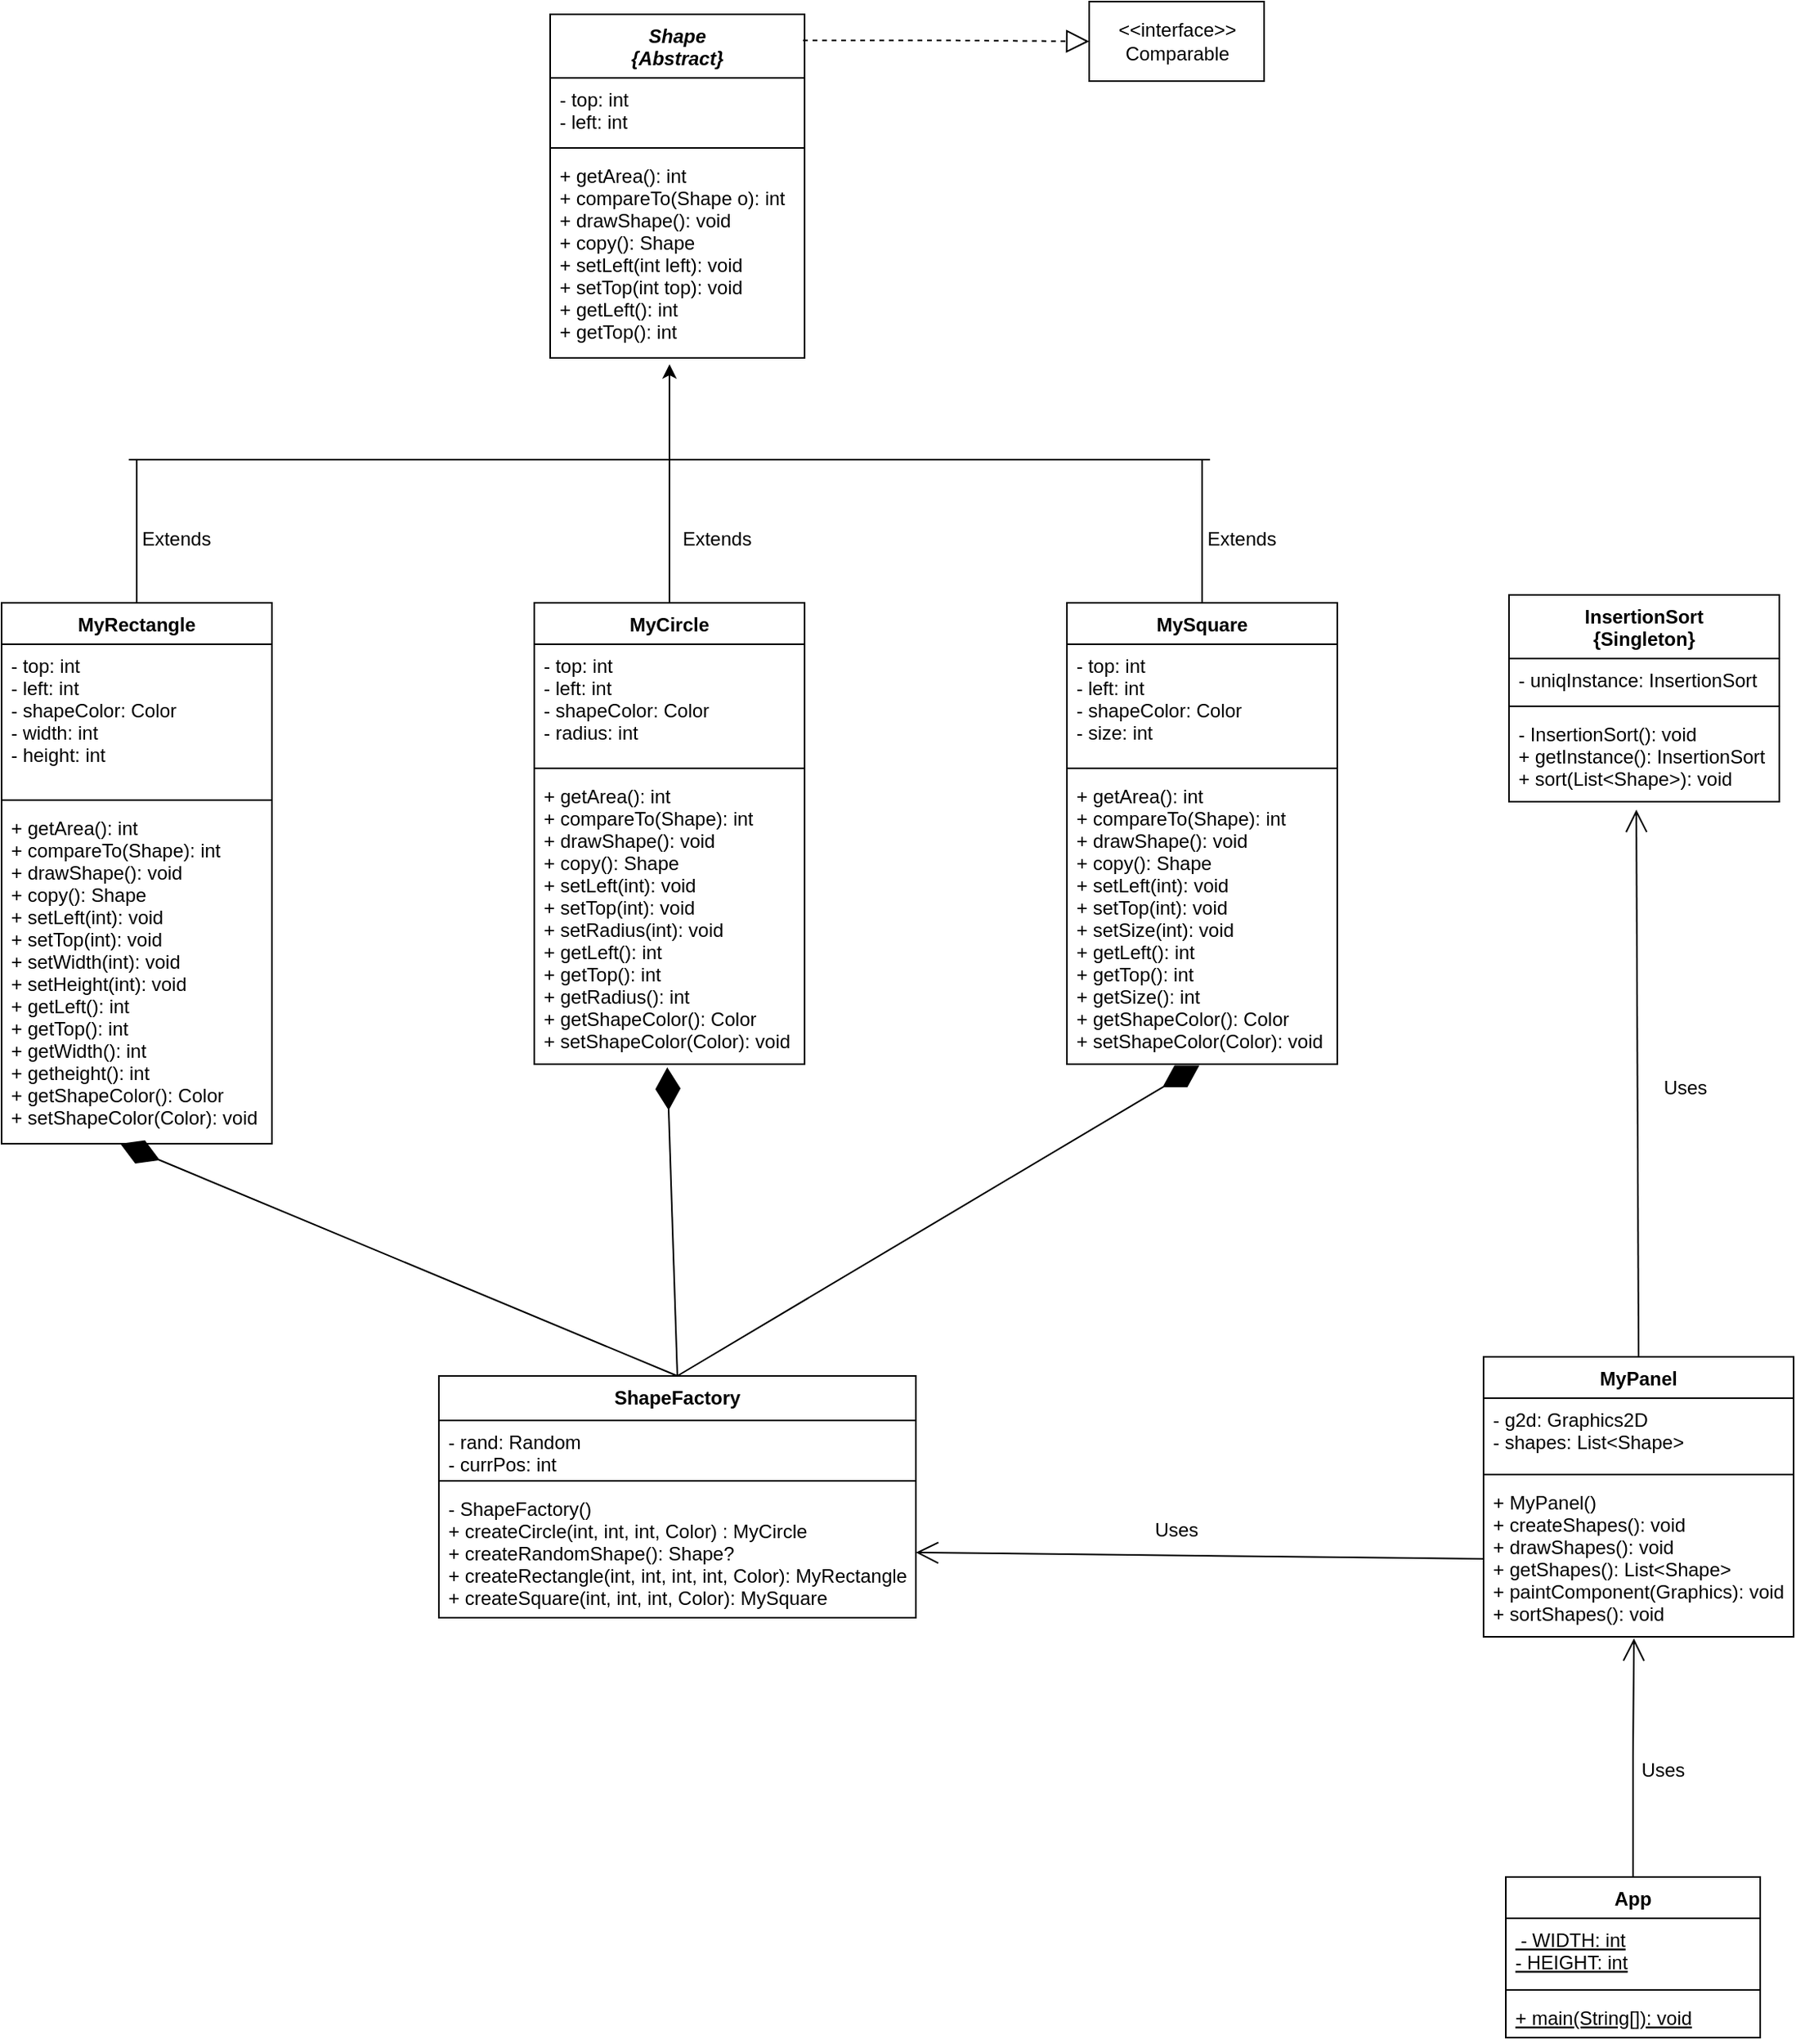<mxfile version="15.4.0" type="device"><diagram name="Page-1" id="c4acf3e9-155e-7222-9cf6-157b1a14988f"><mxGraphModel dx="1328" dy="968" grid="0" gridSize="10" guides="1" tooltips="1" connect="1" arrows="1" fold="1" page="1" pageScale="1" pageWidth="850" pageHeight="1100" background="none" math="0" shadow="0"><root><mxCell id="0"/><mxCell id="1" parent="0"/><mxCell id="lrzkr_fO4ObnSZKDynek-5" value="Shape&#10;{Abstract}&#10;" style="swimlane;fontStyle=3;align=center;verticalAlign=top;childLayout=stackLayout;horizontal=1;startSize=40;horizontalStack=0;resizeParent=1;resizeParentMax=0;resizeLast=0;collapsible=1;marginBottom=0;" parent="1" vertex="1"><mxGeometry x="455" y="180" width="160" height="216" as="geometry"/></mxCell><mxCell id="lrzkr_fO4ObnSZKDynek-6" value="- top: int&#10;- left: int   " style="text;strokeColor=none;fillColor=none;align=left;verticalAlign=top;spacingLeft=4;spacingRight=4;overflow=hidden;rotatable=0;points=[[0,0.5],[1,0.5]];portConstraint=eastwest;" parent="lrzkr_fO4ObnSZKDynek-5" vertex="1"><mxGeometry y="40" width="160" height="40" as="geometry"/></mxCell><mxCell id="lrzkr_fO4ObnSZKDynek-7" value="" style="line;strokeWidth=1;fillColor=none;align=left;verticalAlign=middle;spacingTop=-1;spacingLeft=3;spacingRight=3;rotatable=0;labelPosition=right;points=[];portConstraint=eastwest;" parent="lrzkr_fO4ObnSZKDynek-5" vertex="1"><mxGeometry y="80" width="160" height="8" as="geometry"/></mxCell><mxCell id="lrzkr_fO4ObnSZKDynek-8" value="+ getArea(): int&#10;+ compareTo(Shape o): int&#10;+ drawShape(): void&#10;+ copy(): Shape&#10;+ setLeft(int left): void&#10;+ setTop(int top): void&#10;+ getLeft(): int &#10;+ getTop(): int" style="text;strokeColor=none;fillColor=none;align=left;verticalAlign=top;spacingLeft=4;spacingRight=4;overflow=hidden;rotatable=0;points=[[0,0.5],[1,0.5]];portConstraint=eastwest;" parent="lrzkr_fO4ObnSZKDynek-5" vertex="1"><mxGeometry y="88" width="160" height="128" as="geometry"/></mxCell><mxCell id="lrzkr_fO4ObnSZKDynek-29" value="MyRectangle" style="swimlane;fontStyle=1;align=center;verticalAlign=top;childLayout=stackLayout;horizontal=1;startSize=26;horizontalStack=0;resizeParent=1;resizeParentMax=0;resizeLast=0;collapsible=1;marginBottom=0;" parent="1" vertex="1"><mxGeometry x="110" y="550" width="170" height="340" as="geometry"/></mxCell><mxCell id="lrzkr_fO4ObnSZKDynek-30" value="- top: int&#10;- left: int&#10;- shapeColor: Color&#10;- width: int&#10;- height: int" style="text;strokeColor=none;fillColor=none;align=left;verticalAlign=top;spacingLeft=4;spacingRight=4;overflow=hidden;rotatable=0;points=[[0,0.5],[1,0.5]];portConstraint=eastwest;" parent="lrzkr_fO4ObnSZKDynek-29" vertex="1"><mxGeometry y="26" width="170" height="94" as="geometry"/></mxCell><mxCell id="lrzkr_fO4ObnSZKDynek-31" value="" style="line;strokeWidth=1;fillColor=none;align=left;verticalAlign=middle;spacingTop=-1;spacingLeft=3;spacingRight=3;rotatable=0;labelPosition=right;points=[];portConstraint=eastwest;" parent="lrzkr_fO4ObnSZKDynek-29" vertex="1"><mxGeometry y="120" width="170" height="8" as="geometry"/></mxCell><mxCell id="lrzkr_fO4ObnSZKDynek-34" value="+ getArea(): int&#10;+ compareTo(Shape): int&#10;+ drawShape(): void&#10;+ copy(): Shape&#10;+ setLeft(int): void&#10;+ setTop(int): void&#10;+ setWidth(int): void&#10;+ setHeight(int): void&#10;+ getLeft(): int &#10;+ getTop(): int&#10;+ getWidth(): int&#10;+ getheight(): int&#10;+ getShapeColor(): Color&#10;+ setShapeColor(Color): void&#10;" style="text;strokeColor=none;fillColor=none;align=left;verticalAlign=top;spacingLeft=4;spacingRight=4;overflow=hidden;rotatable=0;points=[[0,0.5],[1,0.5]];portConstraint=eastwest;" parent="lrzkr_fO4ObnSZKDynek-29" vertex="1"><mxGeometry y="128" width="170" height="212" as="geometry"/></mxCell><mxCell id="lrzkr_fO4ObnSZKDynek-35" value="" style="text;strokeColor=none;fillColor=none;align=left;verticalAlign=middle;spacingTop=-1;spacingLeft=4;spacingRight=4;rotatable=0;labelPosition=right;points=[];portConstraint=eastwest;" parent="1" vertex="1"><mxGeometry x="580" y="580" width="20" height="14" as="geometry"/></mxCell><mxCell id="lrzkr_fO4ObnSZKDynek-36" value="MyCircle" style="swimlane;fontStyle=1;align=center;verticalAlign=top;childLayout=stackLayout;horizontal=1;startSize=26;horizontalStack=0;resizeParent=1;resizeParentMax=0;resizeLast=0;collapsible=1;marginBottom=0;" parent="1" vertex="1"><mxGeometry x="445" y="550" width="170" height="290" as="geometry"/></mxCell><mxCell id="lrzkr_fO4ObnSZKDynek-37" value="- top: int&#10;- left: int&#10;- shapeColor: Color&#10;- radius: int " style="text;strokeColor=none;fillColor=none;align=left;verticalAlign=top;spacingLeft=4;spacingRight=4;overflow=hidden;rotatable=0;points=[[0,0.5],[1,0.5]];portConstraint=eastwest;" parent="lrzkr_fO4ObnSZKDynek-36" vertex="1"><mxGeometry y="26" width="170" height="74" as="geometry"/></mxCell><mxCell id="lrzkr_fO4ObnSZKDynek-38" value="" style="line;strokeWidth=1;fillColor=none;align=left;verticalAlign=middle;spacingTop=-1;spacingLeft=3;spacingRight=3;rotatable=0;labelPosition=right;points=[];portConstraint=eastwest;" parent="lrzkr_fO4ObnSZKDynek-36" vertex="1"><mxGeometry y="100" width="170" height="8" as="geometry"/></mxCell><mxCell id="lrzkr_fO4ObnSZKDynek-41" value="+ getArea(): int&#10;+ compareTo(Shape): int&#10;+ drawShape(): void&#10;+ copy(): Shape&#10;+ setLeft(int): void&#10;+ setTop(int): void&#10;+ setRadius(int): void &#10;+ getLeft(): int &#10;+ getTop(): int&#10;+ getRadius(): int&#10;+ getShapeColor(): Color&#10;+ setShapeColor(Color): void &#10;" style="text;strokeColor=none;fillColor=none;align=left;verticalAlign=top;spacingLeft=4;spacingRight=4;overflow=hidden;rotatable=0;points=[[0,0.5],[1,0.5]];portConstraint=eastwest;" parent="lrzkr_fO4ObnSZKDynek-36" vertex="1"><mxGeometry y="108" width="170" height="182" as="geometry"/></mxCell><mxCell id="lrzkr_fO4ObnSZKDynek-46" value="MySquare" style="swimlane;fontStyle=1;align=center;verticalAlign=top;childLayout=stackLayout;horizontal=1;startSize=26;horizontalStack=0;resizeParent=1;resizeParentMax=0;resizeLast=0;collapsible=1;marginBottom=0;" parent="1" vertex="1"><mxGeometry x="780" y="550" width="170" height="290" as="geometry"/></mxCell><mxCell id="lrzkr_fO4ObnSZKDynek-47" value="- top: int&#10;- left: int&#10;- shapeColor: Color&#10;- size: int" style="text;strokeColor=none;fillColor=none;align=left;verticalAlign=top;spacingLeft=4;spacingRight=4;overflow=hidden;rotatable=0;points=[[0,0.5],[1,0.5]];portConstraint=eastwest;" parent="lrzkr_fO4ObnSZKDynek-46" vertex="1"><mxGeometry y="26" width="170" height="74" as="geometry"/></mxCell><mxCell id="lrzkr_fO4ObnSZKDynek-48" value="" style="line;strokeWidth=1;fillColor=none;align=left;verticalAlign=middle;spacingTop=-1;spacingLeft=3;spacingRight=3;rotatable=0;labelPosition=right;points=[];portConstraint=eastwest;" parent="lrzkr_fO4ObnSZKDynek-46" vertex="1"><mxGeometry y="100" width="170" height="8" as="geometry"/></mxCell><mxCell id="lrzkr_fO4ObnSZKDynek-49" value="+ getArea(): int&#10;+ compareTo(Shape): int&#10;+ drawShape(): void&#10;+ copy(): Shape&#10;+ setLeft(int): void&#10;+ setTop(int): void&#10;+ setSize(int): void &#10;+ getLeft(): int &#10;+ getTop(): int&#10;+ getSize(): int&#10;+ getShapeColor(): Color&#10;+ setShapeColor(Color): void &#10;" style="text;strokeColor=none;fillColor=none;align=left;verticalAlign=top;spacingLeft=4;spacingRight=4;overflow=hidden;rotatable=0;points=[[0,0.5],[1,0.5]];portConstraint=eastwest;" parent="lrzkr_fO4ObnSZKDynek-46" vertex="1"><mxGeometry y="108" width="170" height="182" as="geometry"/></mxCell><mxCell id="lrzkr_fO4ObnSZKDynek-52" value="" style="endArrow=classic;html=1;entryX=0.469;entryY=1.031;entryDx=0;entryDy=0;entryPerimeter=0;" parent="1" target="lrzkr_fO4ObnSZKDynek-8" edge="1"><mxGeometry width="50" height="50" relative="1" as="geometry"><mxPoint x="530" y="460" as="sourcePoint"/><mxPoint x="610" y="460" as="targetPoint"/></mxGeometry></mxCell><mxCell id="lrzkr_fO4ObnSZKDynek-54" value="" style="endArrow=none;html=1;" parent="1" edge="1"><mxGeometry width="50" height="50" relative="1" as="geometry"><mxPoint x="190" y="460" as="sourcePoint"/><mxPoint x="870" y="460" as="targetPoint"/></mxGeometry></mxCell><mxCell id="lrzkr_fO4ObnSZKDynek-55" value="" style="endArrow=none;html=1;exitX=0.5;exitY=0;exitDx=0;exitDy=0;" parent="1" source="lrzkr_fO4ObnSZKDynek-29" edge="1"><mxGeometry width="50" height="50" relative="1" as="geometry"><mxPoint x="560" y="510" as="sourcePoint"/><mxPoint x="195" y="460" as="targetPoint"/></mxGeometry></mxCell><mxCell id="lrzkr_fO4ObnSZKDynek-56" value="" style="endArrow=none;html=1;exitX=0.5;exitY=0;exitDx=0;exitDy=0;" parent="1" source="lrzkr_fO4ObnSZKDynek-36" edge="1"><mxGeometry width="50" height="50" relative="1" as="geometry"><mxPoint x="560" y="610" as="sourcePoint"/><mxPoint x="530" y="460" as="targetPoint"/></mxGeometry></mxCell><mxCell id="lrzkr_fO4ObnSZKDynek-57" value="" style="endArrow=none;html=1;exitX=0.5;exitY=0;exitDx=0;exitDy=0;" parent="1" source="lrzkr_fO4ObnSZKDynek-46" edge="1"><mxGeometry width="50" height="50" relative="1" as="geometry"><mxPoint x="560" y="610" as="sourcePoint"/><mxPoint x="865" y="460" as="targetPoint"/></mxGeometry></mxCell><mxCell id="lrzkr_fO4ObnSZKDynek-58" value="Extends" style="text;html=1;strokeColor=none;fillColor=none;align=center;verticalAlign=middle;whiteSpace=wrap;rounded=0;" parent="1" vertex="1"><mxGeometry x="200" y="500" width="40" height="20" as="geometry"/></mxCell><mxCell id="lrzkr_fO4ObnSZKDynek-63" value="Extends" style="text;html=1;strokeColor=none;fillColor=none;align=center;verticalAlign=middle;whiteSpace=wrap;rounded=0;" parent="1" vertex="1"><mxGeometry x="540" y="500" width="40" height="20" as="geometry"/></mxCell><mxCell id="lrzkr_fO4ObnSZKDynek-64" value="Extends" style="text;html=1;strokeColor=none;fillColor=none;align=center;verticalAlign=middle;whiteSpace=wrap;rounded=0;" parent="1" vertex="1"><mxGeometry x="870" y="500" width="40" height="20" as="geometry"/></mxCell><mxCell id="lrzkr_fO4ObnSZKDynek-66" value="InsertionSort&#10;{Singleton}" style="swimlane;fontStyle=1;align=center;verticalAlign=top;childLayout=stackLayout;horizontal=1;startSize=40;horizontalStack=0;resizeParent=1;resizeParentMax=0;resizeLast=0;collapsible=1;marginBottom=0;" parent="1" vertex="1"><mxGeometry x="1058" y="545" width="170" height="130" as="geometry"/></mxCell><mxCell id="lrzkr_fO4ObnSZKDynek-67" value="- uniqInstance: InsertionSort" style="text;strokeColor=none;fillColor=none;align=left;verticalAlign=top;spacingLeft=4;spacingRight=4;overflow=hidden;rotatable=0;points=[[0,0.5],[1,0.5]];portConstraint=eastwest;" parent="lrzkr_fO4ObnSZKDynek-66" vertex="1"><mxGeometry y="40" width="170" height="26" as="geometry"/></mxCell><mxCell id="lrzkr_fO4ObnSZKDynek-68" value="" style="line;strokeWidth=1;fillColor=none;align=left;verticalAlign=middle;spacingTop=-1;spacingLeft=3;spacingRight=3;rotatable=0;labelPosition=right;points=[];portConstraint=eastwest;" parent="lrzkr_fO4ObnSZKDynek-66" vertex="1"><mxGeometry y="66" width="170" height="8" as="geometry"/></mxCell><mxCell id="lrzkr_fO4ObnSZKDynek-69" value="- InsertionSort(): void&#10;+ getInstance(): InsertionSort&#10;+ sort(List&lt;Shape&gt;): void&#10;" style="text;strokeColor=none;fillColor=none;align=left;verticalAlign=top;spacingLeft=4;spacingRight=4;overflow=hidden;rotatable=0;points=[[0,0.5],[1,0.5]];portConstraint=eastwest;" parent="lrzkr_fO4ObnSZKDynek-66" vertex="1"><mxGeometry y="74" width="170" height="56" as="geometry"/></mxCell><mxCell id="lrzkr_fO4ObnSZKDynek-70" value="ShapeFactory&#10;" style="swimlane;fontStyle=1;align=center;verticalAlign=top;childLayout=stackLayout;horizontal=1;startSize=28;horizontalStack=0;resizeParent=1;resizeParentMax=0;resizeLast=0;collapsible=1;marginBottom=0;" parent="1" vertex="1"><mxGeometry x="385" y="1036" width="300" height="152" as="geometry"/></mxCell><mxCell id="lrzkr_fO4ObnSZKDynek-71" value="- rand: Random&#10;- currPos: int" style="text;strokeColor=none;fillColor=none;align=left;verticalAlign=top;spacingLeft=4;spacingRight=4;overflow=hidden;rotatable=0;points=[[0,0.5],[1,0.5]];portConstraint=eastwest;" parent="lrzkr_fO4ObnSZKDynek-70" vertex="1"><mxGeometry y="28" width="300" height="34" as="geometry"/></mxCell><mxCell id="lrzkr_fO4ObnSZKDynek-72" value="" style="line;strokeWidth=1;fillColor=none;align=left;verticalAlign=middle;spacingTop=-1;spacingLeft=3;spacingRight=3;rotatable=0;labelPosition=right;points=[];portConstraint=eastwest;" parent="lrzkr_fO4ObnSZKDynek-70" vertex="1"><mxGeometry y="62" width="300" height="8" as="geometry"/></mxCell><mxCell id="lrzkr_fO4ObnSZKDynek-73" value="- ShapeFactory()&#10;+ createCircle(int, int, int, Color) : MyCircle&#10;+ createRandomShape(): Shape?&#10;+ createRectangle(int, int, int, int, Color): MyRectangle&#10;+ createSquare(int, int, int, Color): MySquare" style="text;strokeColor=none;fillColor=none;align=left;verticalAlign=top;spacingLeft=4;spacingRight=4;overflow=hidden;rotatable=0;points=[[0,0.5],[1,0.5]];portConstraint=eastwest;" parent="lrzkr_fO4ObnSZKDynek-70" vertex="1"><mxGeometry y="70" width="300" height="82" as="geometry"/></mxCell><mxCell id="lrzkr_fO4ObnSZKDynek-78" value="" style="endArrow=diamondThin;endFill=1;endSize=24;html=1;exitX=0.5;exitY=0;exitDx=0;exitDy=0;entryX=0.49;entryY=1.004;entryDx=0;entryDy=0;entryPerimeter=0;" parent="1" source="lrzkr_fO4ObnSZKDynek-70" target="lrzkr_fO4ObnSZKDynek-49" edge="1"><mxGeometry width="160" relative="1" as="geometry"><mxPoint x="637" y="883" as="sourcePoint"/><mxPoint x="797" y="883" as="targetPoint"/></mxGeometry></mxCell><mxCell id="lrzkr_fO4ObnSZKDynek-79" value="" style="endArrow=diamondThin;endFill=1;endSize=24;html=1;exitX=0.5;exitY=0;exitDx=0;exitDy=0;entryX=0.492;entryY=1.011;entryDx=0;entryDy=0;entryPerimeter=0;" parent="1" source="lrzkr_fO4ObnSZKDynek-70" target="lrzkr_fO4ObnSZKDynek-41" edge="1"><mxGeometry width="160" relative="1" as="geometry"><mxPoint x="637" y="883" as="sourcePoint"/><mxPoint x="797" y="883" as="targetPoint"/></mxGeometry></mxCell><mxCell id="lrzkr_fO4ObnSZKDynek-80" value="" style="endArrow=diamondThin;endFill=1;endSize=24;html=1;exitX=0.5;exitY=0;exitDx=0;exitDy=0;entryX=0.439;entryY=1;entryDx=0;entryDy=0;entryPerimeter=0;" parent="1" source="lrzkr_fO4ObnSZKDynek-70" target="lrzkr_fO4ObnSZKDynek-34" edge="1"><mxGeometry width="160" relative="1" as="geometry"><mxPoint x="637" y="883" as="sourcePoint"/><mxPoint x="797" y="883" as="targetPoint"/></mxGeometry></mxCell><mxCell id="lrzkr_fO4ObnSZKDynek-81" value="MyPanel" style="swimlane;fontStyle=1;align=center;verticalAlign=top;childLayout=stackLayout;horizontal=1;startSize=26;horizontalStack=0;resizeParent=1;resizeParentMax=0;resizeLast=0;collapsible=1;marginBottom=0;" parent="1" vertex="1"><mxGeometry x="1042" y="1024" width="195" height="176" as="geometry"/></mxCell><mxCell id="lrzkr_fO4ObnSZKDynek-82" value="- g2d: Graphics2D&#10;- shapes: List&lt;Shape&gt; " style="text;strokeColor=none;fillColor=none;align=left;verticalAlign=top;spacingLeft=4;spacingRight=4;overflow=hidden;rotatable=0;points=[[0,0.5],[1,0.5]];portConstraint=eastwest;" parent="lrzkr_fO4ObnSZKDynek-81" vertex="1"><mxGeometry y="26" width="195" height="44" as="geometry"/></mxCell><mxCell id="lrzkr_fO4ObnSZKDynek-83" value="" style="line;strokeWidth=1;fillColor=none;align=left;verticalAlign=middle;spacingTop=-1;spacingLeft=3;spacingRight=3;rotatable=0;labelPosition=right;points=[];portConstraint=eastwest;" parent="lrzkr_fO4ObnSZKDynek-81" vertex="1"><mxGeometry y="70" width="195" height="8" as="geometry"/></mxCell><mxCell id="lrzkr_fO4ObnSZKDynek-84" value="+ MyPanel()&#10;+ createShapes(): void&#10;+ drawShapes(): void&#10;+ getShapes(): List&lt;Shape&gt;&#10;+ paintComponent(Graphics): void&#10;+ sortShapes(): void&#10;&#10;" style="text;strokeColor=none;fillColor=none;align=left;verticalAlign=top;spacingLeft=4;spacingRight=4;overflow=hidden;rotatable=0;points=[[0,0.5],[1,0.5]];portConstraint=eastwest;" parent="lrzkr_fO4ObnSZKDynek-81" vertex="1"><mxGeometry y="78" width="195" height="98" as="geometry"/></mxCell><mxCell id="lrzkr_fO4ObnSZKDynek-86" value="" style="endArrow=open;endFill=1;endSize=12;html=1;exitX=0.5;exitY=0;exitDx=0;exitDy=0;entryX=0.471;entryY=1.089;entryDx=0;entryDy=0;entryPerimeter=0;" parent="1" source="lrzkr_fO4ObnSZKDynek-81" target="lrzkr_fO4ObnSZKDynek-69" edge="1"><mxGeometry width="160" relative="1" as="geometry"><mxPoint x="1096" y="777" as="sourcePoint"/><mxPoint x="1256" y="777" as="targetPoint"/></mxGeometry></mxCell><mxCell id="lrzkr_fO4ObnSZKDynek-88" value="" style="endArrow=open;endFill=1;endSize=12;html=1;exitX=0;exitY=0.5;exitDx=0;exitDy=0;entryX=1;entryY=0.5;entryDx=0;entryDy=0;" parent="1" source="lrzkr_fO4ObnSZKDynek-84" target="lrzkr_fO4ObnSZKDynek-73" edge="1"><mxGeometry width="160" relative="1" as="geometry"><mxPoint x="738" y="1083" as="sourcePoint"/><mxPoint x="898" y="1083" as="targetPoint"/></mxGeometry></mxCell><mxCell id="fpk4Jq31zzA2S_L0nlf_-1" value="App" style="swimlane;fontStyle=1;align=center;verticalAlign=top;childLayout=stackLayout;horizontal=1;startSize=26;horizontalStack=0;resizeParent=1;resizeParentMax=0;resizeLast=0;collapsible=1;marginBottom=0;" vertex="1" parent="1"><mxGeometry x="1056" y="1351" width="160" height="101" as="geometry"/></mxCell><mxCell id="fpk4Jq31zzA2S_L0nlf_-2" value=" - WIDTH: int&#10;- HEIGHT: int" style="text;strokeColor=none;fillColor=none;align=left;verticalAlign=top;spacingLeft=4;spacingRight=4;overflow=hidden;rotatable=0;points=[[0,0.5],[1,0.5]];portConstraint=eastwest;fontStyle=4" vertex="1" parent="fpk4Jq31zzA2S_L0nlf_-1"><mxGeometry y="26" width="160" height="41" as="geometry"/></mxCell><mxCell id="fpk4Jq31zzA2S_L0nlf_-3" value="" style="line;strokeWidth=1;fillColor=none;align=left;verticalAlign=middle;spacingTop=-1;spacingLeft=3;spacingRight=3;rotatable=0;labelPosition=right;points=[];portConstraint=eastwest;" vertex="1" parent="fpk4Jq31zzA2S_L0nlf_-1"><mxGeometry y="67" width="160" height="8" as="geometry"/></mxCell><mxCell id="fpk4Jq31zzA2S_L0nlf_-4" value="+ main(String[]): void" style="text;strokeColor=none;fillColor=none;align=left;verticalAlign=top;spacingLeft=4;spacingRight=4;overflow=hidden;rotatable=0;points=[[0,0.5],[1,0.5]];portConstraint=eastwest;fontStyle=4" vertex="1" parent="fpk4Jq31zzA2S_L0nlf_-1"><mxGeometry y="75" width="160" height="26" as="geometry"/></mxCell><mxCell id="fpk4Jq31zzA2S_L0nlf_-6" value="" style="endArrow=open;endFill=1;endSize=12;html=1;rounded=0;edgeStyle=orthogonalEdgeStyle;entryX=0.485;entryY=1.01;entryDx=0;entryDy=0;entryPerimeter=0;exitX=0.5;exitY=0;exitDx=0;exitDy=0;" edge="1" parent="1" source="fpk4Jq31zzA2S_L0nlf_-1" target="lrzkr_fO4ObnSZKDynek-84"><mxGeometry width="160" relative="1" as="geometry"><mxPoint x="1137" y="1322" as="sourcePoint"/><mxPoint x="1237" y="1260" as="targetPoint"/></mxGeometry></mxCell><mxCell id="fpk4Jq31zzA2S_L0nlf_-7" value="Uses" style="text;html=1;strokeColor=none;fillColor=none;align=center;verticalAlign=middle;whiteSpace=wrap;rounded=0;" vertex="1" parent="1"><mxGeometry x="819" y="1118" width="60" height="30" as="geometry"/></mxCell><mxCell id="fpk4Jq31zzA2S_L0nlf_-8" value="Uses" style="text;html=1;strokeColor=none;fillColor=none;align=center;verticalAlign=middle;whiteSpace=wrap;rounded=0;" vertex="1" parent="1"><mxGeometry x="1125" y="1269" width="60" height="30" as="geometry"/></mxCell><mxCell id="fpk4Jq31zzA2S_L0nlf_-9" value="Uses" style="text;html=1;strokeColor=none;fillColor=none;align=center;verticalAlign=middle;whiteSpace=wrap;rounded=0;" vertex="1" parent="1"><mxGeometry x="1139" y="840" width="60" height="30" as="geometry"/></mxCell><mxCell id="fpk4Jq31zzA2S_L0nlf_-14" value="&amp;lt;&amp;lt;interface&amp;gt;&amp;gt;&lt;br&gt;Comparable" style="html=1;" vertex="1" parent="1"><mxGeometry x="794" y="172" width="110" height="50" as="geometry"/></mxCell><mxCell id="fpk4Jq31zzA2S_L0nlf_-16" value="" style="endArrow=block;dashed=1;endFill=0;endSize=12;html=1;rounded=0;edgeStyle=orthogonalEdgeStyle;entryX=0;entryY=0.5;entryDx=0;entryDy=0;exitX=0.994;exitY=0.076;exitDx=0;exitDy=0;exitPerimeter=0;" edge="1" parent="1" source="lrzkr_fO4ObnSZKDynek-5" target="fpk4Jq31zzA2S_L0nlf_-14"><mxGeometry width="160" relative="1" as="geometry"><mxPoint x="693" y="286" as="sourcePoint"/><mxPoint x="853" y="286" as="targetPoint"/></mxGeometry></mxCell></root></mxGraphModel></diagram></mxfile>